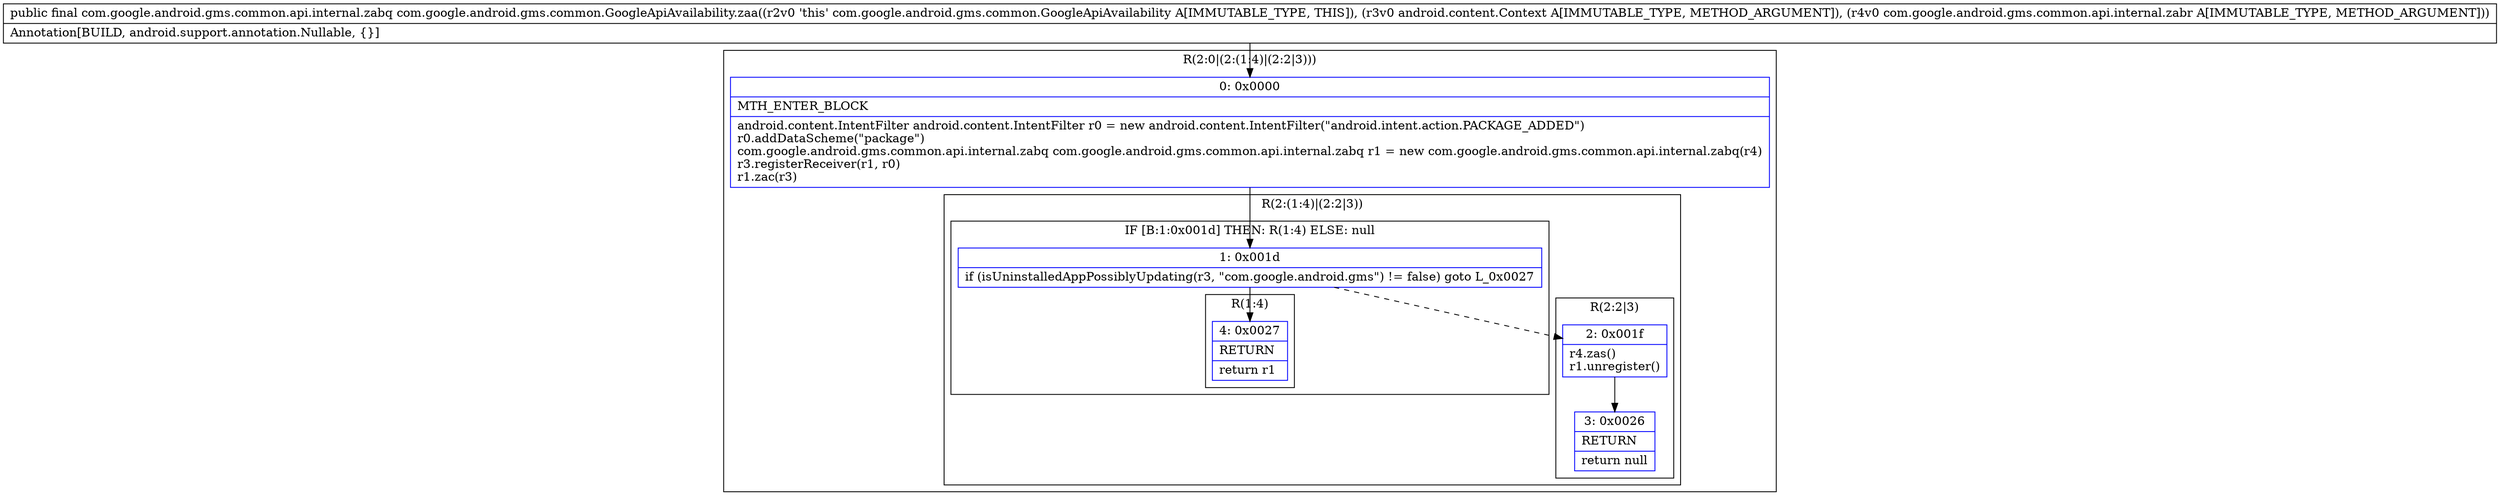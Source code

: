 digraph "CFG forcom.google.android.gms.common.GoogleApiAvailability.zaa(Landroid\/content\/Context;Lcom\/google\/android\/gms\/common\/api\/internal\/zabr;)Lcom\/google\/android\/gms\/common\/api\/internal\/zabq;" {
subgraph cluster_Region_1001747445 {
label = "R(2:0|(2:(1:4)|(2:2|3)))";
node [shape=record,color=blue];
Node_0 [shape=record,label="{0\:\ 0x0000|MTH_ENTER_BLOCK\l|android.content.IntentFilter android.content.IntentFilter r0 = new android.content.IntentFilter(\"android.intent.action.PACKAGE_ADDED\")\lr0.addDataScheme(\"package\")\lcom.google.android.gms.common.api.internal.zabq com.google.android.gms.common.api.internal.zabq r1 = new com.google.android.gms.common.api.internal.zabq(r4)\lr3.registerReceiver(r1, r0)\lr1.zac(r3)\l}"];
subgraph cluster_Region_121422515 {
label = "R(2:(1:4)|(2:2|3))";
node [shape=record,color=blue];
subgraph cluster_IfRegion_881579871 {
label = "IF [B:1:0x001d] THEN: R(1:4) ELSE: null";
node [shape=record,color=blue];
Node_1 [shape=record,label="{1\:\ 0x001d|if (isUninstalledAppPossiblyUpdating(r3, \"com.google.android.gms\") != false) goto L_0x0027\l}"];
subgraph cluster_Region_1206636306 {
label = "R(1:4)";
node [shape=record,color=blue];
Node_4 [shape=record,label="{4\:\ 0x0027|RETURN\l|return r1\l}"];
}
}
subgraph cluster_Region_886539337 {
label = "R(2:2|3)";
node [shape=record,color=blue];
Node_2 [shape=record,label="{2\:\ 0x001f|r4.zas()\lr1.unregister()\l}"];
Node_3 [shape=record,label="{3\:\ 0x0026|RETURN\l|return null\l}"];
}
}
}
MethodNode[shape=record,label="{public final com.google.android.gms.common.api.internal.zabq com.google.android.gms.common.GoogleApiAvailability.zaa((r2v0 'this' com.google.android.gms.common.GoogleApiAvailability A[IMMUTABLE_TYPE, THIS]), (r3v0 android.content.Context A[IMMUTABLE_TYPE, METHOD_ARGUMENT]), (r4v0 com.google.android.gms.common.api.internal.zabr A[IMMUTABLE_TYPE, METHOD_ARGUMENT]))  | Annotation[BUILD, android.support.annotation.Nullable, \{\}]\l}"];
MethodNode -> Node_0;
Node_0 -> Node_1;
Node_1 -> Node_2[style=dashed];
Node_1 -> Node_4;
Node_2 -> Node_3;
}

